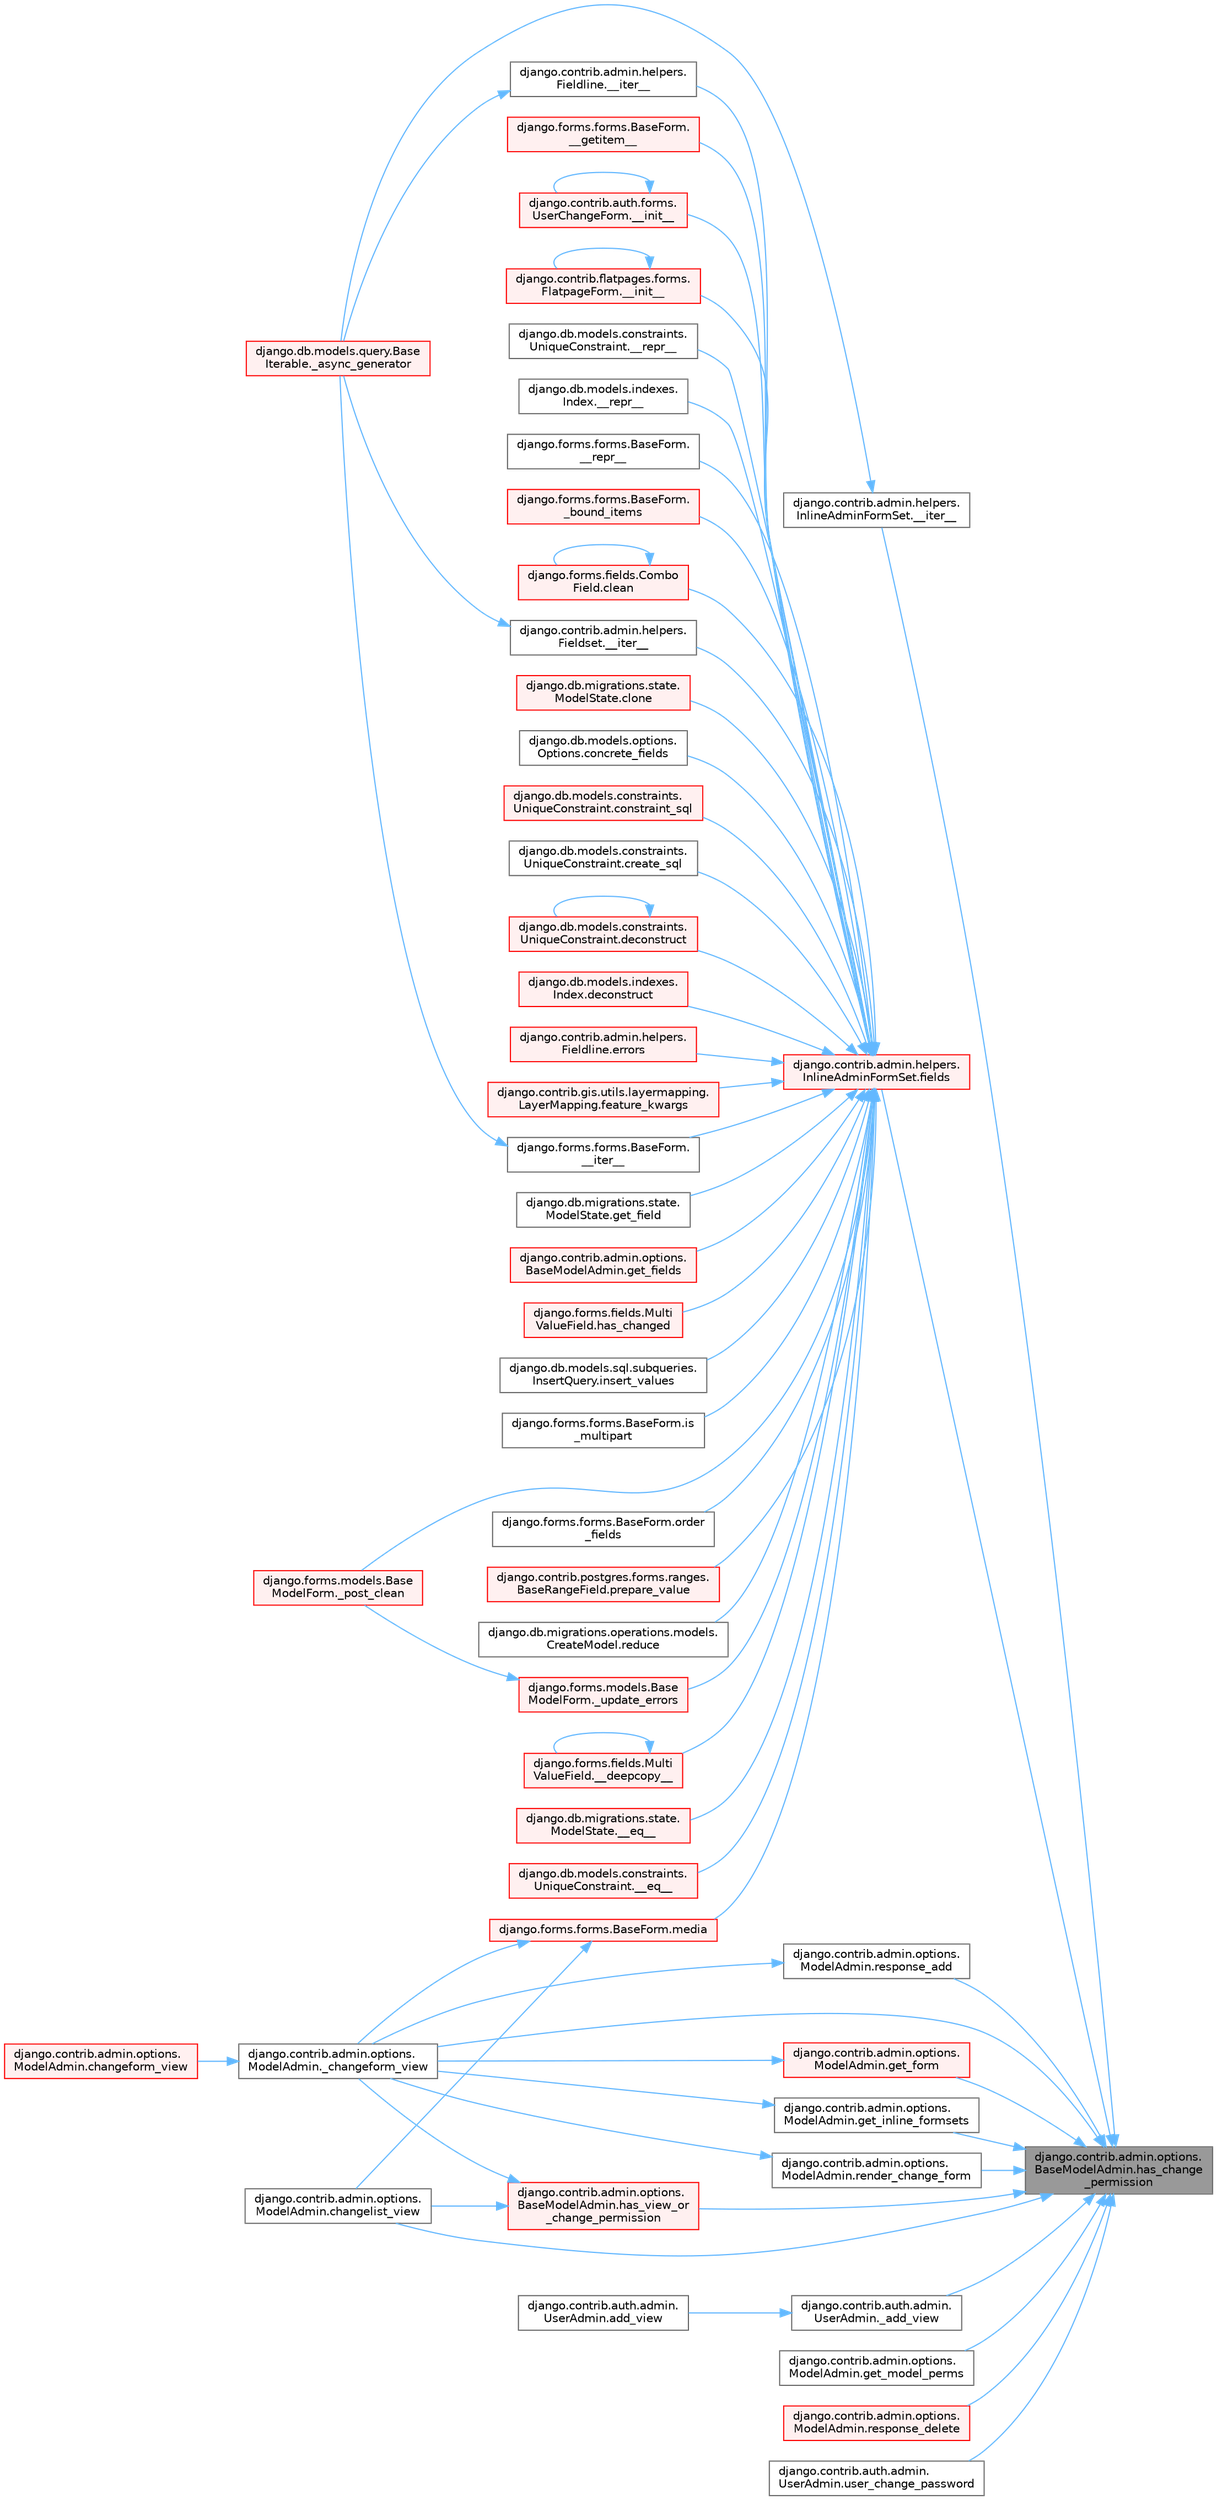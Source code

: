 digraph "django.contrib.admin.options.BaseModelAdmin.has_change_permission"
{
 // LATEX_PDF_SIZE
  bgcolor="transparent";
  edge [fontname=Helvetica,fontsize=10,labelfontname=Helvetica,labelfontsize=10];
  node [fontname=Helvetica,fontsize=10,shape=box,height=0.2,width=0.4];
  rankdir="RL";
  Node1 [id="Node000001",label="django.contrib.admin.options.\lBaseModelAdmin.has_change\l_permission",height=0.2,width=0.4,color="gray40", fillcolor="grey60", style="filled", fontcolor="black",tooltip=" "];
  Node1 -> Node2 [id="edge1_Node000001_Node000002",dir="back",color="steelblue1",style="solid",tooltip=" "];
  Node2 [id="Node000002",label="django.contrib.admin.helpers.\lInlineAdminFormSet.__iter__",height=0.2,width=0.4,color="grey40", fillcolor="white", style="filled",URL="$classdjango_1_1contrib_1_1admin_1_1helpers_1_1_inline_admin_form_set.html#abc6cf31afef620ac14e917ab345b31a2",tooltip=" "];
  Node2 -> Node3 [id="edge2_Node000002_Node000003",dir="back",color="steelblue1",style="solid",tooltip=" "];
  Node3 [id="Node000003",label="django.db.models.query.Base\lIterable._async_generator",height=0.2,width=0.4,color="red", fillcolor="#FFF0F0", style="filled",URL="$classdjango_1_1db_1_1models_1_1query_1_1_base_iterable.html#a3ecc2267976bc6628d1fe84d78355144",tooltip=" "];
  Node1 -> Node5 [id="edge3_Node000001_Node000005",dir="back",color="steelblue1",style="solid",tooltip=" "];
  Node5 [id="Node000005",label="django.contrib.auth.admin.\lUserAdmin._add_view",height=0.2,width=0.4,color="grey40", fillcolor="white", style="filled",URL="$classdjango_1_1contrib_1_1auth_1_1admin_1_1_user_admin.html#a0aa6f8a67193ac8ad88abefd474b705f",tooltip=" "];
  Node5 -> Node6 [id="edge4_Node000005_Node000006",dir="back",color="steelblue1",style="solid",tooltip=" "];
  Node6 [id="Node000006",label="django.contrib.auth.admin.\lUserAdmin.add_view",height=0.2,width=0.4,color="grey40", fillcolor="white", style="filled",URL="$classdjango_1_1contrib_1_1auth_1_1admin_1_1_user_admin.html#a2b4c08c9778694aca3148ff55b11ebe1",tooltip=" "];
  Node1 -> Node7 [id="edge5_Node000001_Node000007",dir="back",color="steelblue1",style="solid",tooltip=" "];
  Node7 [id="Node000007",label="django.contrib.admin.options.\lModelAdmin._changeform_view",height=0.2,width=0.4,color="grey40", fillcolor="white", style="filled",URL="$classdjango_1_1contrib_1_1admin_1_1options_1_1_model_admin.html#a06082f9f8128d66a16cda8098c673dae",tooltip=" "];
  Node7 -> Node8 [id="edge6_Node000007_Node000008",dir="back",color="steelblue1",style="solid",tooltip=" "];
  Node8 [id="Node000008",label="django.contrib.admin.options.\lModelAdmin.changeform_view",height=0.2,width=0.4,color="red", fillcolor="#FFF0F0", style="filled",URL="$classdjango_1_1contrib_1_1admin_1_1options_1_1_model_admin.html#ac91e54453f9d73e9e12ad8dd8f138225",tooltip=" "];
  Node1 -> Node11 [id="edge7_Node000001_Node000011",dir="back",color="steelblue1",style="solid",tooltip=" "];
  Node11 [id="Node000011",label="django.contrib.admin.options.\lModelAdmin.changelist_view",height=0.2,width=0.4,color="grey40", fillcolor="white", style="filled",URL="$classdjango_1_1contrib_1_1admin_1_1options_1_1_model_admin.html#af5f3d8010317ded7325e649561a4d909",tooltip=" "];
  Node1 -> Node12 [id="edge8_Node000001_Node000012",dir="back",color="steelblue1",style="solid",tooltip=" "];
  Node12 [id="Node000012",label="django.contrib.admin.helpers.\lInlineAdminFormSet.fields",height=0.2,width=0.4,color="red", fillcolor="#FFF0F0", style="filled",URL="$classdjango_1_1contrib_1_1admin_1_1helpers_1_1_inline_admin_form_set.html#acfeece3b4a1c8e6f692669661ce441d1",tooltip=" "];
  Node12 -> Node13 [id="edge9_Node000012_Node000013",dir="back",color="steelblue1",style="solid",tooltip=" "];
  Node13 [id="Node000013",label="django.forms.fields.Multi\lValueField.__deepcopy__",height=0.2,width=0.4,color="red", fillcolor="#FFF0F0", style="filled",URL="$classdjango_1_1forms_1_1fields_1_1_multi_value_field.html#a4a0b98d1c7eaf929a4c1406db90c9195",tooltip=" "];
  Node13 -> Node13 [id="edge10_Node000013_Node000013",dir="back",color="steelblue1",style="solid",tooltip=" "];
  Node12 -> Node966 [id="edge11_Node000012_Node000966",dir="back",color="steelblue1",style="solid",tooltip=" "];
  Node966 [id="Node000966",label="django.db.migrations.state.\lModelState.__eq__",height=0.2,width=0.4,color="red", fillcolor="#FFF0F0", style="filled",URL="$classdjango_1_1db_1_1migrations_1_1state_1_1_model_state.html#ae338faa36574cfa53f86dac5ac80176d",tooltip=" "];
  Node12 -> Node454 [id="edge12_Node000012_Node000454",dir="back",color="steelblue1",style="solid",tooltip=" "];
  Node454 [id="Node000454",label="django.db.models.constraints.\lUniqueConstraint.__eq__",height=0.2,width=0.4,color="red", fillcolor="#FFF0F0", style="filled",URL="$classdjango_1_1db_1_1models_1_1constraints_1_1_unique_constraint.html#a1a877e5c6def4673a480b3fd44e3ad19",tooltip=" "];
  Node12 -> Node3184 [id="edge13_Node000012_Node003184",dir="back",color="steelblue1",style="solid",tooltip=" "];
  Node3184 [id="Node003184",label="django.forms.forms.BaseForm.\l__getitem__",height=0.2,width=0.4,color="red", fillcolor="#FFF0F0", style="filled",URL="$classdjango_1_1forms_1_1forms_1_1_base_form.html#a6ab2265215f4521871868c6087918c0a",tooltip=" "];
  Node12 -> Node3185 [id="edge14_Node000012_Node003185",dir="back",color="steelblue1",style="solid",tooltip=" "];
  Node3185 [id="Node003185",label="django.contrib.auth.forms.\lUserChangeForm.__init__",height=0.2,width=0.4,color="red", fillcolor="#FFF0F0", style="filled",URL="$classdjango_1_1contrib_1_1auth_1_1forms_1_1_user_change_form.html#a537242e789c1c51b6fab265912c093e7",tooltip=" "];
  Node3185 -> Node3185 [id="edge15_Node003185_Node003185",dir="back",color="steelblue1",style="solid",tooltip=" "];
  Node12 -> Node3186 [id="edge16_Node000012_Node003186",dir="back",color="steelblue1",style="solid",tooltip=" "];
  Node3186 [id="Node003186",label="django.contrib.flatpages.forms.\lFlatpageForm.__init__",height=0.2,width=0.4,color="red", fillcolor="#FFF0F0", style="filled",URL="$classdjango_1_1contrib_1_1flatpages_1_1forms_1_1_flatpage_form.html#a03940756fd7b38d789056a2e198344cf",tooltip=" "];
  Node3186 -> Node3186 [id="edge17_Node003186_Node003186",dir="back",color="steelblue1",style="solid",tooltip=" "];
  Node12 -> Node3187 [id="edge18_Node000012_Node003187",dir="back",color="steelblue1",style="solid",tooltip=" "];
  Node3187 [id="Node003187",label="django.contrib.admin.helpers.\lFieldline.__iter__",height=0.2,width=0.4,color="grey40", fillcolor="white", style="filled",URL="$classdjango_1_1contrib_1_1admin_1_1helpers_1_1_fieldline.html#aa5b83ac2979da848a3a5263fb6ee7ffa",tooltip=" "];
  Node3187 -> Node3 [id="edge19_Node003187_Node000003",dir="back",color="steelblue1",style="solid",tooltip=" "];
  Node12 -> Node3188 [id="edge20_Node000012_Node003188",dir="back",color="steelblue1",style="solid",tooltip=" "];
  Node3188 [id="Node003188",label="django.contrib.admin.helpers.\lFieldset.__iter__",height=0.2,width=0.4,color="grey40", fillcolor="white", style="filled",URL="$classdjango_1_1contrib_1_1admin_1_1helpers_1_1_fieldset.html#a103e536fa6514e6cbf4d362eaa76c8ac",tooltip=" "];
  Node3188 -> Node3 [id="edge21_Node003188_Node000003",dir="back",color="steelblue1",style="solid",tooltip=" "];
  Node12 -> Node3189 [id="edge22_Node000012_Node003189",dir="back",color="steelblue1",style="solid",tooltip=" "];
  Node3189 [id="Node003189",label="django.forms.forms.BaseForm.\l__iter__",height=0.2,width=0.4,color="grey40", fillcolor="white", style="filled",URL="$classdjango_1_1forms_1_1forms_1_1_base_form.html#a81c2551012184641d2f91a476c825967",tooltip=" "];
  Node3189 -> Node3 [id="edge23_Node003189_Node000003",dir="back",color="steelblue1",style="solid",tooltip=" "];
  Node12 -> Node456 [id="edge24_Node000012_Node000456",dir="back",color="steelblue1",style="solid",tooltip=" "];
  Node456 [id="Node000456",label="django.db.models.constraints.\lUniqueConstraint.__repr__",height=0.2,width=0.4,color="grey40", fillcolor="white", style="filled",URL="$classdjango_1_1db_1_1models_1_1constraints_1_1_unique_constraint.html#a182454ed288d36d2033f34e2442e63b6",tooltip=" "];
  Node12 -> Node457 [id="edge25_Node000012_Node000457",dir="back",color="steelblue1",style="solid",tooltip=" "];
  Node457 [id="Node000457",label="django.db.models.indexes.\lIndex.__repr__",height=0.2,width=0.4,color="grey40", fillcolor="white", style="filled",URL="$classdjango_1_1db_1_1models_1_1indexes_1_1_index.html#a491779817a13ed7b81a3fa01cb34b2c6",tooltip=" "];
  Node12 -> Node3190 [id="edge26_Node000012_Node003190",dir="back",color="steelblue1",style="solid",tooltip=" "];
  Node3190 [id="Node003190",label="django.forms.forms.BaseForm.\l__repr__",height=0.2,width=0.4,color="grey40", fillcolor="white", style="filled",URL="$classdjango_1_1forms_1_1forms_1_1_base_form.html#a1b6f27b24acfb1ff29323228a1d3ae7a",tooltip=" "];
  Node12 -> Node3191 [id="edge27_Node000012_Node003191",dir="back",color="steelblue1",style="solid",tooltip=" "];
  Node3191 [id="Node003191",label="django.forms.forms.BaseForm.\l_bound_items",height=0.2,width=0.4,color="red", fillcolor="#FFF0F0", style="filled",URL="$classdjango_1_1forms_1_1forms_1_1_base_form.html#a688934dfe5db00876f776b92ed8d84d8",tooltip=" "];
  Node12 -> Node129 [id="edge28_Node000012_Node000129",dir="back",color="steelblue1",style="solid",tooltip=" "];
  Node129 [id="Node000129",label="django.forms.models.Base\lModelForm._post_clean",height=0.2,width=0.4,color="red", fillcolor="#FFF0F0", style="filled",URL="$classdjango_1_1forms_1_1models_1_1_base_model_form.html#a83e1c0ea3ba97f3a496d07955d1bf124",tooltip=" "];
  Node12 -> Node3193 [id="edge29_Node000012_Node003193",dir="back",color="steelblue1",style="solid",tooltip=" "];
  Node3193 [id="Node003193",label="django.forms.models.Base\lModelForm._update_errors",height=0.2,width=0.4,color="red", fillcolor="#FFF0F0", style="filled",URL="$classdjango_1_1forms_1_1models_1_1_base_model_form.html#a75de5a1b3fc58d5f16f7f85f2ef82ab0",tooltip=" "];
  Node3193 -> Node129 [id="edge30_Node003193_Node000129",dir="back",color="steelblue1",style="solid",tooltip=" "];
  Node12 -> Node3195 [id="edge31_Node000012_Node003195",dir="back",color="steelblue1",style="solid",tooltip=" "];
  Node3195 [id="Node003195",label="django.forms.fields.Combo\lField.clean",height=0.2,width=0.4,color="red", fillcolor="#FFF0F0", style="filled",URL="$classdjango_1_1forms_1_1fields_1_1_combo_field.html#aaffcccde28ec97a13aa4205495a394f2",tooltip=" "];
  Node3195 -> Node3195 [id="edge32_Node003195_Node003195",dir="back",color="steelblue1",style="solid",tooltip=" "];
  Node12 -> Node1392 [id="edge33_Node000012_Node001392",dir="back",color="steelblue1",style="solid",tooltip=" "];
  Node1392 [id="Node001392",label="django.db.migrations.state.\lModelState.clone",height=0.2,width=0.4,color="red", fillcolor="#FFF0F0", style="filled",URL="$classdjango_1_1db_1_1migrations_1_1state_1_1_model_state.html#a8c95c79710929be2c1fe723bb3f50d43",tooltip=" "];
  Node12 -> Node3196 [id="edge34_Node000012_Node003196",dir="back",color="steelblue1",style="solid",tooltip=" "];
  Node3196 [id="Node003196",label="django.db.models.options.\lOptions.concrete_fields",height=0.2,width=0.4,color="grey40", fillcolor="white", style="filled",URL="$classdjango_1_1db_1_1models_1_1options_1_1_options.html#a1fd2eda6e6d6881e4073f0273d8d1cb4",tooltip=" "];
  Node12 -> Node463 [id="edge35_Node000012_Node000463",dir="back",color="steelblue1",style="solid",tooltip=" "];
  Node463 [id="Node000463",label="django.db.models.constraints.\lUniqueConstraint.constraint_sql",height=0.2,width=0.4,color="red", fillcolor="#FFF0F0", style="filled",URL="$classdjango_1_1db_1_1models_1_1constraints_1_1_unique_constraint.html#ad8e91d3d3fb576b5000de9908877754d",tooltip=" "];
  Node12 -> Node464 [id="edge36_Node000012_Node000464",dir="back",color="steelblue1",style="solid",tooltip=" "];
  Node464 [id="Node000464",label="django.db.models.constraints.\lUniqueConstraint.create_sql",height=0.2,width=0.4,color="grey40", fillcolor="white", style="filled",URL="$classdjango_1_1db_1_1models_1_1constraints_1_1_unique_constraint.html#ad0cc45d12329073fac8ae7b419a34cae",tooltip=" "];
  Node12 -> Node703 [id="edge37_Node000012_Node000703",dir="back",color="steelblue1",style="solid",tooltip=" "];
  Node703 [id="Node000703",label="django.db.models.constraints.\lUniqueConstraint.deconstruct",height=0.2,width=0.4,color="red", fillcolor="#FFF0F0", style="filled",URL="$classdjango_1_1db_1_1models_1_1constraints_1_1_unique_constraint.html#a79dd632a14039b180b2b909fefcfce70",tooltip=" "];
  Node703 -> Node703 [id="edge38_Node000703_Node000703",dir="back",color="steelblue1",style="solid",tooltip=" "];
  Node12 -> Node717 [id="edge39_Node000012_Node000717",dir="back",color="steelblue1",style="solid",tooltip=" "];
  Node717 [id="Node000717",label="django.db.models.indexes.\lIndex.deconstruct",height=0.2,width=0.4,color="red", fillcolor="#FFF0F0", style="filled",URL="$classdjango_1_1db_1_1models_1_1indexes_1_1_index.html#ad28ee8ce2b1da28df32f78ea1c2d9741",tooltip=" "];
  Node12 -> Node3197 [id="edge40_Node000012_Node003197",dir="back",color="steelblue1",style="solid",tooltip=" "];
  Node3197 [id="Node003197",label="django.contrib.admin.helpers.\lFieldline.errors",height=0.2,width=0.4,color="red", fillcolor="#FFF0F0", style="filled",URL="$classdjango_1_1contrib_1_1admin_1_1helpers_1_1_fieldline.html#ac0094313ce4b91212414f914a381499d",tooltip=" "];
  Node12 -> Node711 [id="edge41_Node000012_Node000711",dir="back",color="steelblue1",style="solid",tooltip=" "];
  Node711 [id="Node000711",label="django.contrib.gis.utils.layermapping.\lLayerMapping.feature_kwargs",height=0.2,width=0.4,color="red", fillcolor="#FFF0F0", style="filled",URL="$classdjango_1_1contrib_1_1gis_1_1utils_1_1layermapping_1_1_layer_mapping.html#a2e4aa507355c0e3b3da72dde9a9284b0",tooltip=" "];
  Node12 -> Node1466 [id="edge42_Node000012_Node001466",dir="back",color="steelblue1",style="solid",tooltip=" "];
  Node1466 [id="Node001466",label="django.db.migrations.state.\lModelState.get_field",height=0.2,width=0.4,color="grey40", fillcolor="white", style="filled",URL="$classdjango_1_1db_1_1migrations_1_1state_1_1_model_state.html#af21121f3674d8365918c90e93123a54a",tooltip=" "];
  Node12 -> Node1883 [id="edge43_Node000012_Node001883",dir="back",color="steelblue1",style="solid",tooltip=" "];
  Node1883 [id="Node001883",label="django.contrib.admin.options.\lBaseModelAdmin.get_fields",height=0.2,width=0.4,color="red", fillcolor="#FFF0F0", style="filled",URL="$classdjango_1_1contrib_1_1admin_1_1options_1_1_base_model_admin.html#afaa9b382fea65a4ff01bd97c33fe0c2c",tooltip=" "];
  Node12 -> Node3074 [id="edge44_Node000012_Node003074",dir="back",color="steelblue1",style="solid",tooltip=" "];
  Node3074 [id="Node003074",label="django.forms.fields.Multi\lValueField.has_changed",height=0.2,width=0.4,color="red", fillcolor="#FFF0F0", style="filled",URL="$classdjango_1_1forms_1_1fields_1_1_multi_value_field.html#a76f87a9e746141a6981960d99e04e6b3",tooltip=" "];
  Node12 -> Node3198 [id="edge45_Node000012_Node003198",dir="back",color="steelblue1",style="solid",tooltip=" "];
  Node3198 [id="Node003198",label="django.db.models.sql.subqueries.\lInsertQuery.insert_values",height=0.2,width=0.4,color="grey40", fillcolor="white", style="filled",URL="$classdjango_1_1db_1_1models_1_1sql_1_1subqueries_1_1_insert_query.html#ac11bbd0acedb83a5cd9812c2e05489ba",tooltip=" "];
  Node12 -> Node3199 [id="edge46_Node000012_Node003199",dir="back",color="steelblue1",style="solid",tooltip=" "];
  Node3199 [id="Node003199",label="django.forms.forms.BaseForm.is\l_multipart",height=0.2,width=0.4,color="grey40", fillcolor="white", style="filled",URL="$classdjango_1_1forms_1_1forms_1_1_base_form.html#aa2e60c80f27b8df9d98aaef1c4ad4ad3",tooltip=" "];
  Node12 -> Node3200 [id="edge47_Node000012_Node003200",dir="back",color="steelblue1",style="solid",tooltip=" "];
  Node3200 [id="Node003200",label="django.forms.forms.BaseForm.media",height=0.2,width=0.4,color="red", fillcolor="#FFF0F0", style="filled",URL="$classdjango_1_1forms_1_1forms_1_1_base_form.html#a727fc1f6bb2f5b56c9ca4b9a7c809753",tooltip=" "];
  Node3200 -> Node7 [id="edge48_Node003200_Node000007",dir="back",color="steelblue1",style="solid",tooltip=" "];
  Node3200 -> Node11 [id="edge49_Node003200_Node000011",dir="back",color="steelblue1",style="solid",tooltip=" "];
  Node12 -> Node3201 [id="edge50_Node000012_Node003201",dir="back",color="steelblue1",style="solid",tooltip=" "];
  Node3201 [id="Node003201",label="django.forms.forms.BaseForm.order\l_fields",height=0.2,width=0.4,color="grey40", fillcolor="white", style="filled",URL="$classdjango_1_1forms_1_1forms_1_1_base_form.html#a594951d42049f003abb79ffa48c9e1c1",tooltip=" "];
  Node12 -> Node3202 [id="edge51_Node000012_Node003202",dir="back",color="steelblue1",style="solid",tooltip=" "];
  Node3202 [id="Node003202",label="django.contrib.postgres.forms.ranges.\lBaseRangeField.prepare_value",height=0.2,width=0.4,color="red", fillcolor="#FFF0F0", style="filled",URL="$classdjango_1_1contrib_1_1postgres_1_1forms_1_1ranges_1_1_base_range_field.html#a75c1d2b90673f73a6b8128569ef284a0",tooltip=" "];
  Node12 -> Node1486 [id="edge52_Node000012_Node001486",dir="back",color="steelblue1",style="solid",tooltip=" "];
  Node1486 [id="Node001486",label="django.db.migrations.operations.models.\lCreateModel.reduce",height=0.2,width=0.4,color="grey40", fillcolor="white", style="filled",URL="$classdjango_1_1db_1_1migrations_1_1operations_1_1models_1_1_create_model.html#ac51ea915099a1341c10910f46b685309",tooltip=" "];
  Node1 -> Node1885 [id="edge53_Node000001_Node001885",dir="back",color="steelblue1",style="solid",tooltip=" "];
  Node1885 [id="Node001885",label="django.contrib.admin.options.\lModelAdmin.get_form",height=0.2,width=0.4,color="red", fillcolor="#FFF0F0", style="filled",URL="$classdjango_1_1contrib_1_1admin_1_1options_1_1_model_admin.html#a57f87fb2bbbe6d71b86dee23eff86522",tooltip=" "];
  Node1885 -> Node7 [id="edge54_Node001885_Node000007",dir="back",color="steelblue1",style="solid",tooltip=" "];
  Node1 -> Node3203 [id="edge55_Node000001_Node003203",dir="back",color="steelblue1",style="solid",tooltip=" "];
  Node3203 [id="Node003203",label="django.contrib.admin.options.\lModelAdmin.get_inline_formsets",height=0.2,width=0.4,color="grey40", fillcolor="white", style="filled",URL="$classdjango_1_1contrib_1_1admin_1_1options_1_1_model_admin.html#ae4e03f1e8719f4a7ee095dea3f04d3b0",tooltip=" "];
  Node3203 -> Node7 [id="edge56_Node003203_Node000007",dir="back",color="steelblue1",style="solid",tooltip=" "];
  Node1 -> Node3204 [id="edge57_Node000001_Node003204",dir="back",color="steelblue1",style="solid",tooltip=" "];
  Node3204 [id="Node003204",label="django.contrib.admin.options.\lModelAdmin.get_model_perms",height=0.2,width=0.4,color="grey40", fillcolor="white", style="filled",URL="$classdjango_1_1contrib_1_1admin_1_1options_1_1_model_admin.html#a7743f078ef78ac9b8a3395d4b2e47401",tooltip=" "];
  Node1 -> Node3205 [id="edge58_Node000001_Node003205",dir="back",color="steelblue1",style="solid",tooltip=" "];
  Node3205 [id="Node003205",label="django.contrib.admin.options.\lBaseModelAdmin.has_view_or\l_change_permission",height=0.2,width=0.4,color="red", fillcolor="#FFF0F0", style="filled",URL="$classdjango_1_1contrib_1_1admin_1_1options_1_1_base_model_admin.html#a218c5fb68fadfcf6e8e49172ad1d317c",tooltip=" "];
  Node3205 -> Node7 [id="edge59_Node003205_Node000007",dir="back",color="steelblue1",style="solid",tooltip=" "];
  Node3205 -> Node11 [id="edge60_Node003205_Node000011",dir="back",color="steelblue1",style="solid",tooltip=" "];
  Node1 -> Node3212 [id="edge61_Node000001_Node003212",dir="back",color="steelblue1",style="solid",tooltip=" "];
  Node3212 [id="Node003212",label="django.contrib.admin.options.\lModelAdmin.render_change_form",height=0.2,width=0.4,color="grey40", fillcolor="white", style="filled",URL="$classdjango_1_1contrib_1_1admin_1_1options_1_1_model_admin.html#af25242736fea4a61d08cc2d99bfa901a",tooltip=" "];
  Node3212 -> Node7 [id="edge62_Node003212_Node000007",dir="back",color="steelblue1",style="solid",tooltip=" "];
  Node1 -> Node3208 [id="edge63_Node000001_Node003208",dir="back",color="steelblue1",style="solid",tooltip=" "];
  Node3208 [id="Node003208",label="django.contrib.admin.options.\lModelAdmin.response_add",height=0.2,width=0.4,color="grey40", fillcolor="white", style="filled",URL="$classdjango_1_1contrib_1_1admin_1_1options_1_1_model_admin.html#a1aa8884d9088a097877c29a6abea1640",tooltip=" "];
  Node3208 -> Node7 [id="edge64_Node003208_Node000007",dir="back",color="steelblue1",style="solid",tooltip=" "];
  Node1 -> Node3213 [id="edge65_Node000001_Node003213",dir="back",color="steelblue1",style="solid",tooltip=" "];
  Node3213 [id="Node003213",label="django.contrib.admin.options.\lModelAdmin.response_delete",height=0.2,width=0.4,color="red", fillcolor="#FFF0F0", style="filled",URL="$classdjango_1_1contrib_1_1admin_1_1options_1_1_model_admin.html#aeb7de761fb5cd04d7e8dd94b89659c2c",tooltip=" "];
  Node1 -> Node2686 [id="edge66_Node000001_Node002686",dir="back",color="steelblue1",style="solid",tooltip=" "];
  Node2686 [id="Node002686",label="django.contrib.auth.admin.\lUserAdmin.user_change_password",height=0.2,width=0.4,color="grey40", fillcolor="white", style="filled",URL="$classdjango_1_1contrib_1_1auth_1_1admin_1_1_user_admin.html#a65ccab8e46b966ac28d5b117abf0d5f5",tooltip=" "];
}
